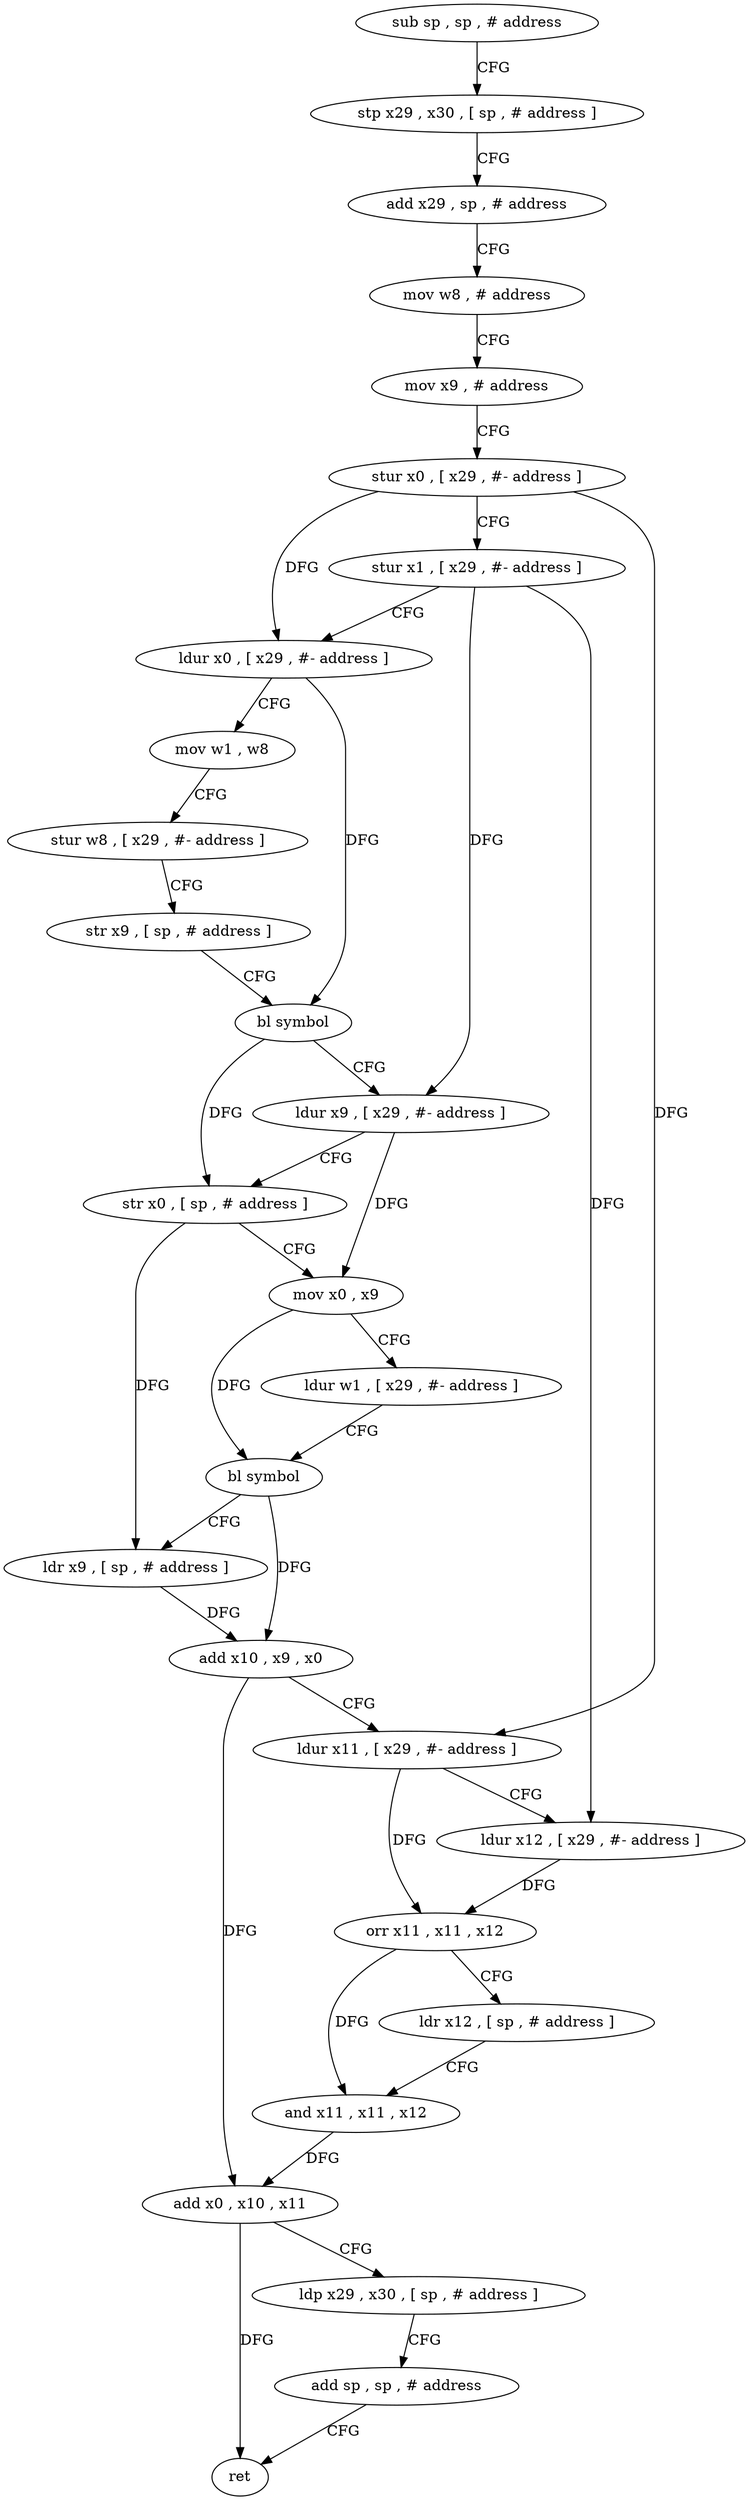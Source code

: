 digraph "func" {
"4388296" [label = "sub sp , sp , # address" ]
"4388300" [label = "stp x29 , x30 , [ sp , # address ]" ]
"4388304" [label = "add x29 , sp , # address" ]
"4388308" [label = "mov w8 , # address" ]
"4388312" [label = "mov x9 , # address" ]
"4388316" [label = "stur x0 , [ x29 , #- address ]" ]
"4388320" [label = "stur x1 , [ x29 , #- address ]" ]
"4388324" [label = "ldur x0 , [ x29 , #- address ]" ]
"4388328" [label = "mov w1 , w8" ]
"4388332" [label = "stur w8 , [ x29 , #- address ]" ]
"4388336" [label = "str x9 , [ sp , # address ]" ]
"4388340" [label = "bl symbol" ]
"4388344" [label = "ldur x9 , [ x29 , #- address ]" ]
"4388348" [label = "str x0 , [ sp , # address ]" ]
"4388352" [label = "mov x0 , x9" ]
"4388356" [label = "ldur w1 , [ x29 , #- address ]" ]
"4388360" [label = "bl symbol" ]
"4388364" [label = "ldr x9 , [ sp , # address ]" ]
"4388368" [label = "add x10 , x9 , x0" ]
"4388372" [label = "ldur x11 , [ x29 , #- address ]" ]
"4388376" [label = "ldur x12 , [ x29 , #- address ]" ]
"4388380" [label = "orr x11 , x11 , x12" ]
"4388384" [label = "ldr x12 , [ sp , # address ]" ]
"4388388" [label = "and x11 , x11 , x12" ]
"4388392" [label = "add x0 , x10 , x11" ]
"4388396" [label = "ldp x29 , x30 , [ sp , # address ]" ]
"4388400" [label = "add sp , sp , # address" ]
"4388404" [label = "ret" ]
"4388296" -> "4388300" [ label = "CFG" ]
"4388300" -> "4388304" [ label = "CFG" ]
"4388304" -> "4388308" [ label = "CFG" ]
"4388308" -> "4388312" [ label = "CFG" ]
"4388312" -> "4388316" [ label = "CFG" ]
"4388316" -> "4388320" [ label = "CFG" ]
"4388316" -> "4388324" [ label = "DFG" ]
"4388316" -> "4388372" [ label = "DFG" ]
"4388320" -> "4388324" [ label = "CFG" ]
"4388320" -> "4388344" [ label = "DFG" ]
"4388320" -> "4388376" [ label = "DFG" ]
"4388324" -> "4388328" [ label = "CFG" ]
"4388324" -> "4388340" [ label = "DFG" ]
"4388328" -> "4388332" [ label = "CFG" ]
"4388332" -> "4388336" [ label = "CFG" ]
"4388336" -> "4388340" [ label = "CFG" ]
"4388340" -> "4388344" [ label = "CFG" ]
"4388340" -> "4388348" [ label = "DFG" ]
"4388344" -> "4388348" [ label = "CFG" ]
"4388344" -> "4388352" [ label = "DFG" ]
"4388348" -> "4388352" [ label = "CFG" ]
"4388348" -> "4388364" [ label = "DFG" ]
"4388352" -> "4388356" [ label = "CFG" ]
"4388352" -> "4388360" [ label = "DFG" ]
"4388356" -> "4388360" [ label = "CFG" ]
"4388360" -> "4388364" [ label = "CFG" ]
"4388360" -> "4388368" [ label = "DFG" ]
"4388364" -> "4388368" [ label = "DFG" ]
"4388368" -> "4388372" [ label = "CFG" ]
"4388368" -> "4388392" [ label = "DFG" ]
"4388372" -> "4388376" [ label = "CFG" ]
"4388372" -> "4388380" [ label = "DFG" ]
"4388376" -> "4388380" [ label = "DFG" ]
"4388380" -> "4388384" [ label = "CFG" ]
"4388380" -> "4388388" [ label = "DFG" ]
"4388384" -> "4388388" [ label = "CFG" ]
"4388388" -> "4388392" [ label = "DFG" ]
"4388392" -> "4388396" [ label = "CFG" ]
"4388392" -> "4388404" [ label = "DFG" ]
"4388396" -> "4388400" [ label = "CFG" ]
"4388400" -> "4388404" [ label = "CFG" ]
}
